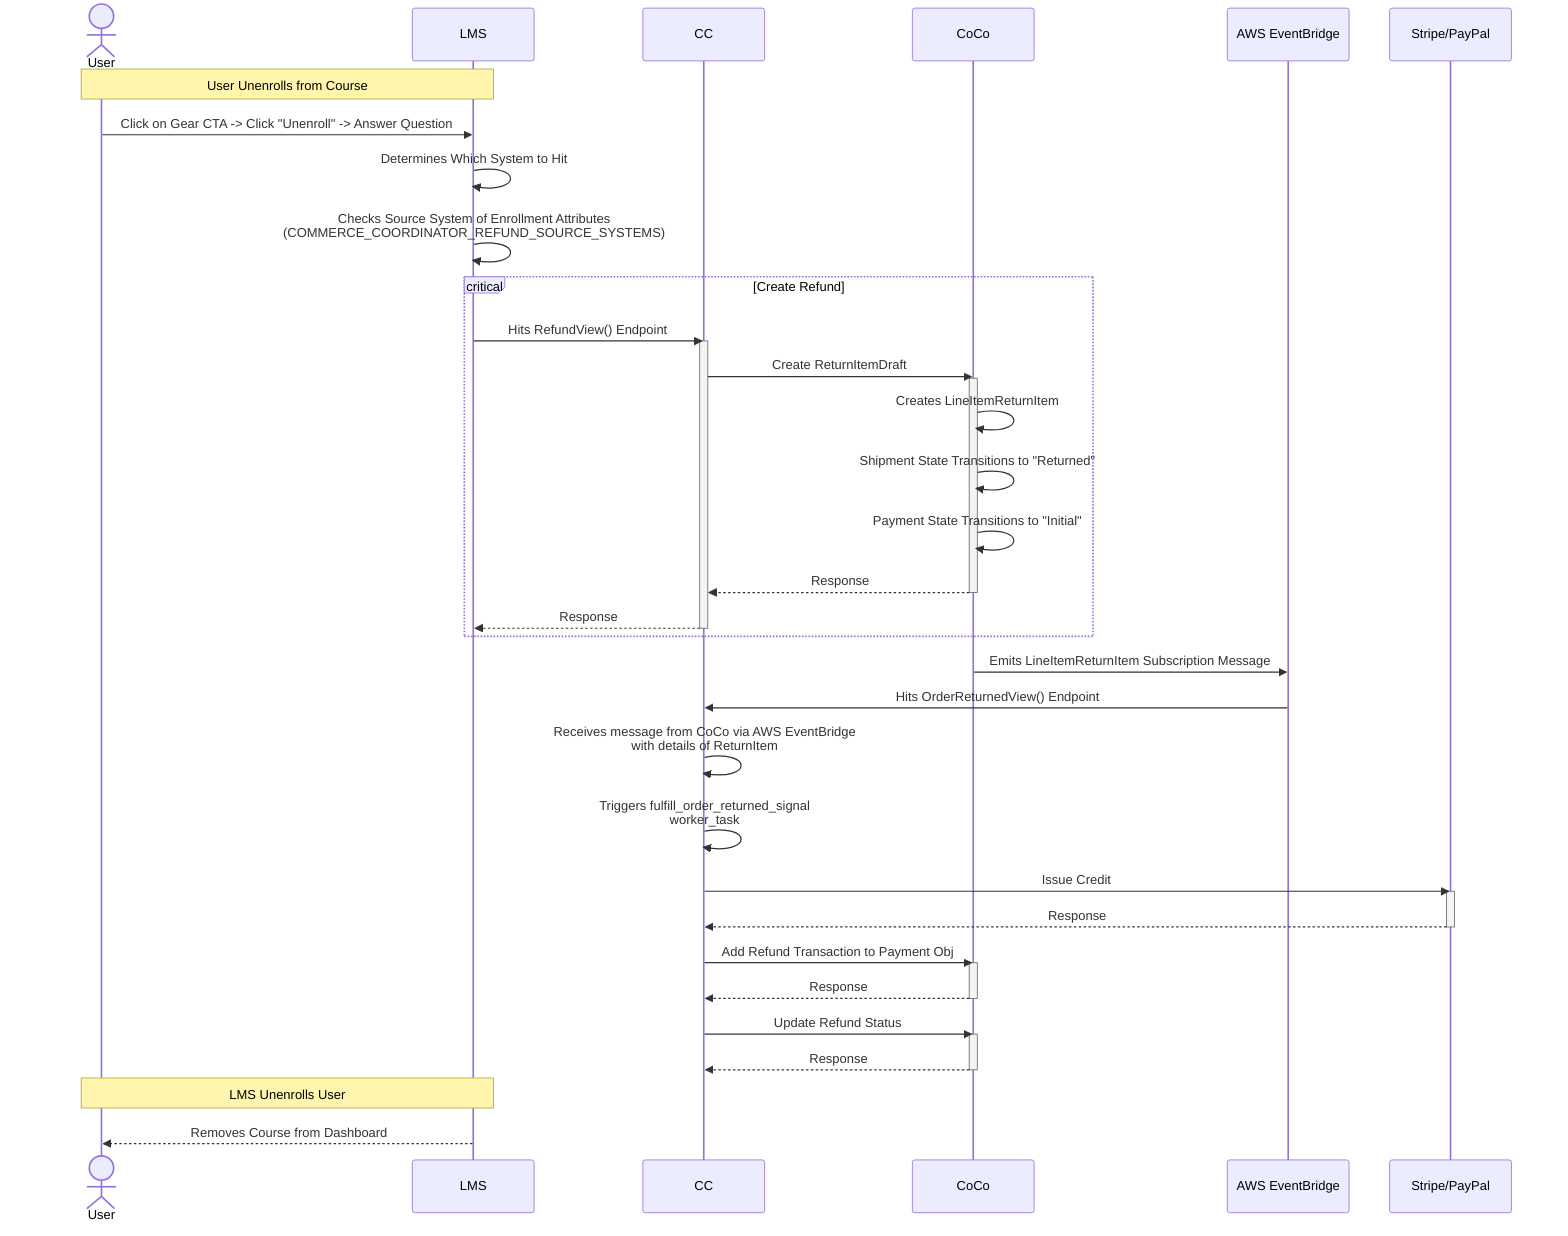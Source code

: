 sequenceDiagram
    actor User as User
    participant LMS as LMS
    participant CC
    participant CoCo
    participant AWS as AWS EventBridge
    participant PSP as Stripe/PayPal

    note over User,LMS: User Unenrolls from Course
    User ->> LMS: Click on Gear CTA -> Click "Unenroll" -> Answer Question
    LMS ->> LMS: Determines Which System to Hit
    LMS ->> LMS: Checks Source System of Enrollment Attributes<br>(COMMERCE_COORDINATOR_REFUND_SOURCE_SYSTEMS)

    critical Create Refund
        LMS ->> CC: Hits RefundView() Endpoint
        activate CC
        CC ->> CoCo: Create ReturnItemDraft
        activate CoCo
        CoCo ->> CoCo: Creates LineItemReturnItem
        CoCo ->> CoCo: Shipment State Transitions to "Returned"
        CoCo ->> CoCo: Payment State Transitions to "Initial"
        CoCo -->> CC: Response
        deactivate CoCo
        CC -->> LMS: Response
        deactivate CC
    end

    CoCo ->> AWS: Emits LineItemReturnItem Subscription Message
    AWS ->> CC: Hits OrderReturnedView() Endpoint
    CC ->> CC: Receives message from CoCo via AWS EventBridge <br> with details of ReturnItem
    CC ->> CC: Triggers fulfill_order_returned_signal<br> worker_task
    CC ->> PSP: Issue Credit
    activate PSP
    PSP -->> CC: Response
    deactivate PSP
    CC ->> CoCo: Add Refund Transaction to Payment Obj
    activate CoCo
    CoCo -->> CC: Response
    deactivate CoCo
    CC ->> CoCo: Update Refund Status
    activate CoCo
    CoCo -->> CC: Response
    deactivate CoCo
    note over User,LMS: LMS Unenrolls User
    LMS -->> User: Removes Course from Dashboard